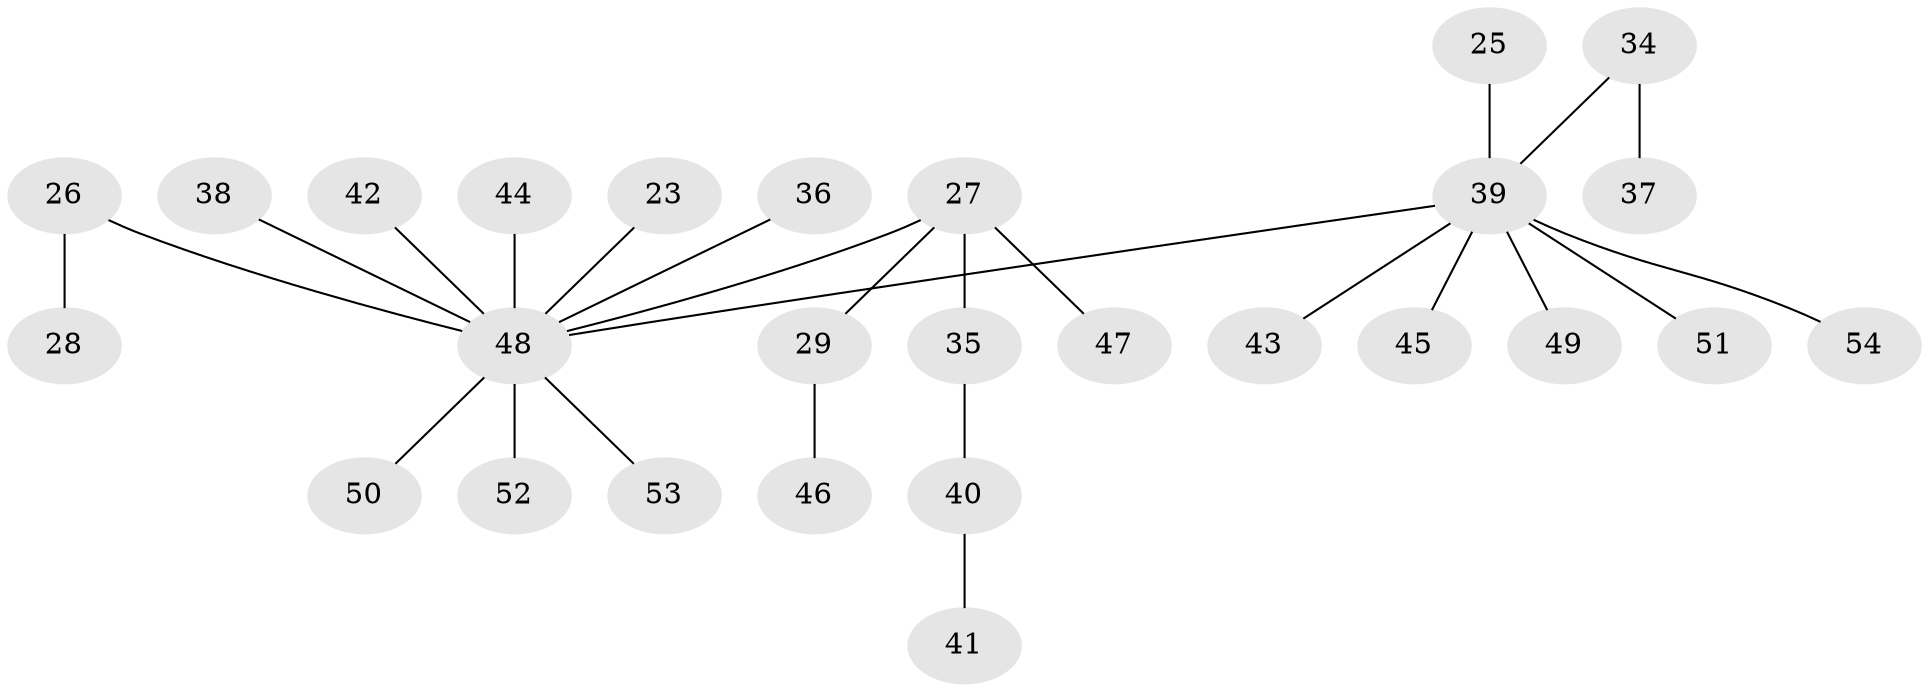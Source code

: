 // original degree distribution, {6: 0.037037037037037035, 5: 0.037037037037037035, 2: 0.2962962962962963, 4: 0.037037037037037035, 3: 0.1111111111111111, 1: 0.48148148148148145}
// Generated by graph-tools (version 1.1) at 2025/53/03/09/25 04:53:06]
// undirected, 27 vertices, 26 edges
graph export_dot {
graph [start="1"]
  node [color=gray90,style=filled];
  23;
  25 [super="+20"];
  26 [super="+16"];
  27 [super="+19"];
  28;
  29;
  34;
  35;
  36;
  37;
  38;
  39 [super="+6+24+33"];
  40;
  41;
  42;
  43;
  44;
  45;
  46;
  47;
  48 [super="+32+21+22"];
  49 [super="+17"];
  50;
  51;
  52;
  53;
  54;
  23 -- 48;
  25 -- 39;
  26 -- 28;
  26 -- 48;
  27 -- 29;
  27 -- 35;
  27 -- 47;
  27 -- 48;
  29 -- 46;
  34 -- 37;
  34 -- 39;
  35 -- 40;
  36 -- 48;
  38 -- 48;
  39 -- 51;
  39 -- 54;
  39 -- 45;
  39 -- 43;
  39 -- 49;
  39 -- 48;
  40 -- 41;
  42 -- 48;
  44 -- 48;
  48 -- 50;
  48 -- 53;
  48 -- 52;
}
